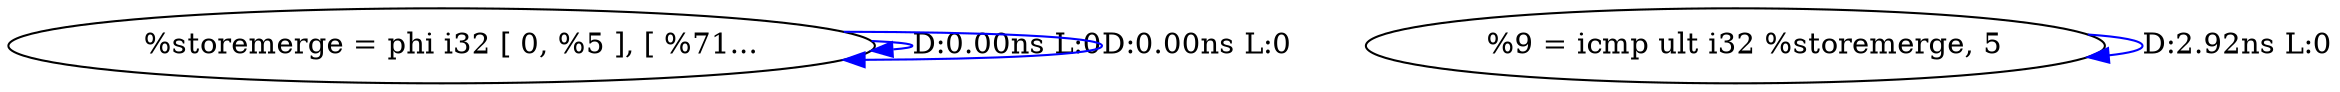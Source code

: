 digraph {
Node0x31bd6b0[label="  %storemerge = phi i32 [ 0, %5 ], [ %71..."];
Node0x31bd6b0 -> Node0x31bd6b0[label="D:0.00ns L:0",color=blue];
Node0x31bd6b0 -> Node0x31bd6b0[label="D:0.00ns L:0",color=blue];
Node0x31bd870[label="  %9 = icmp ult i32 %storemerge, 5"];
Node0x31bd870 -> Node0x31bd870[label="D:2.92ns L:0",color=blue];
}
